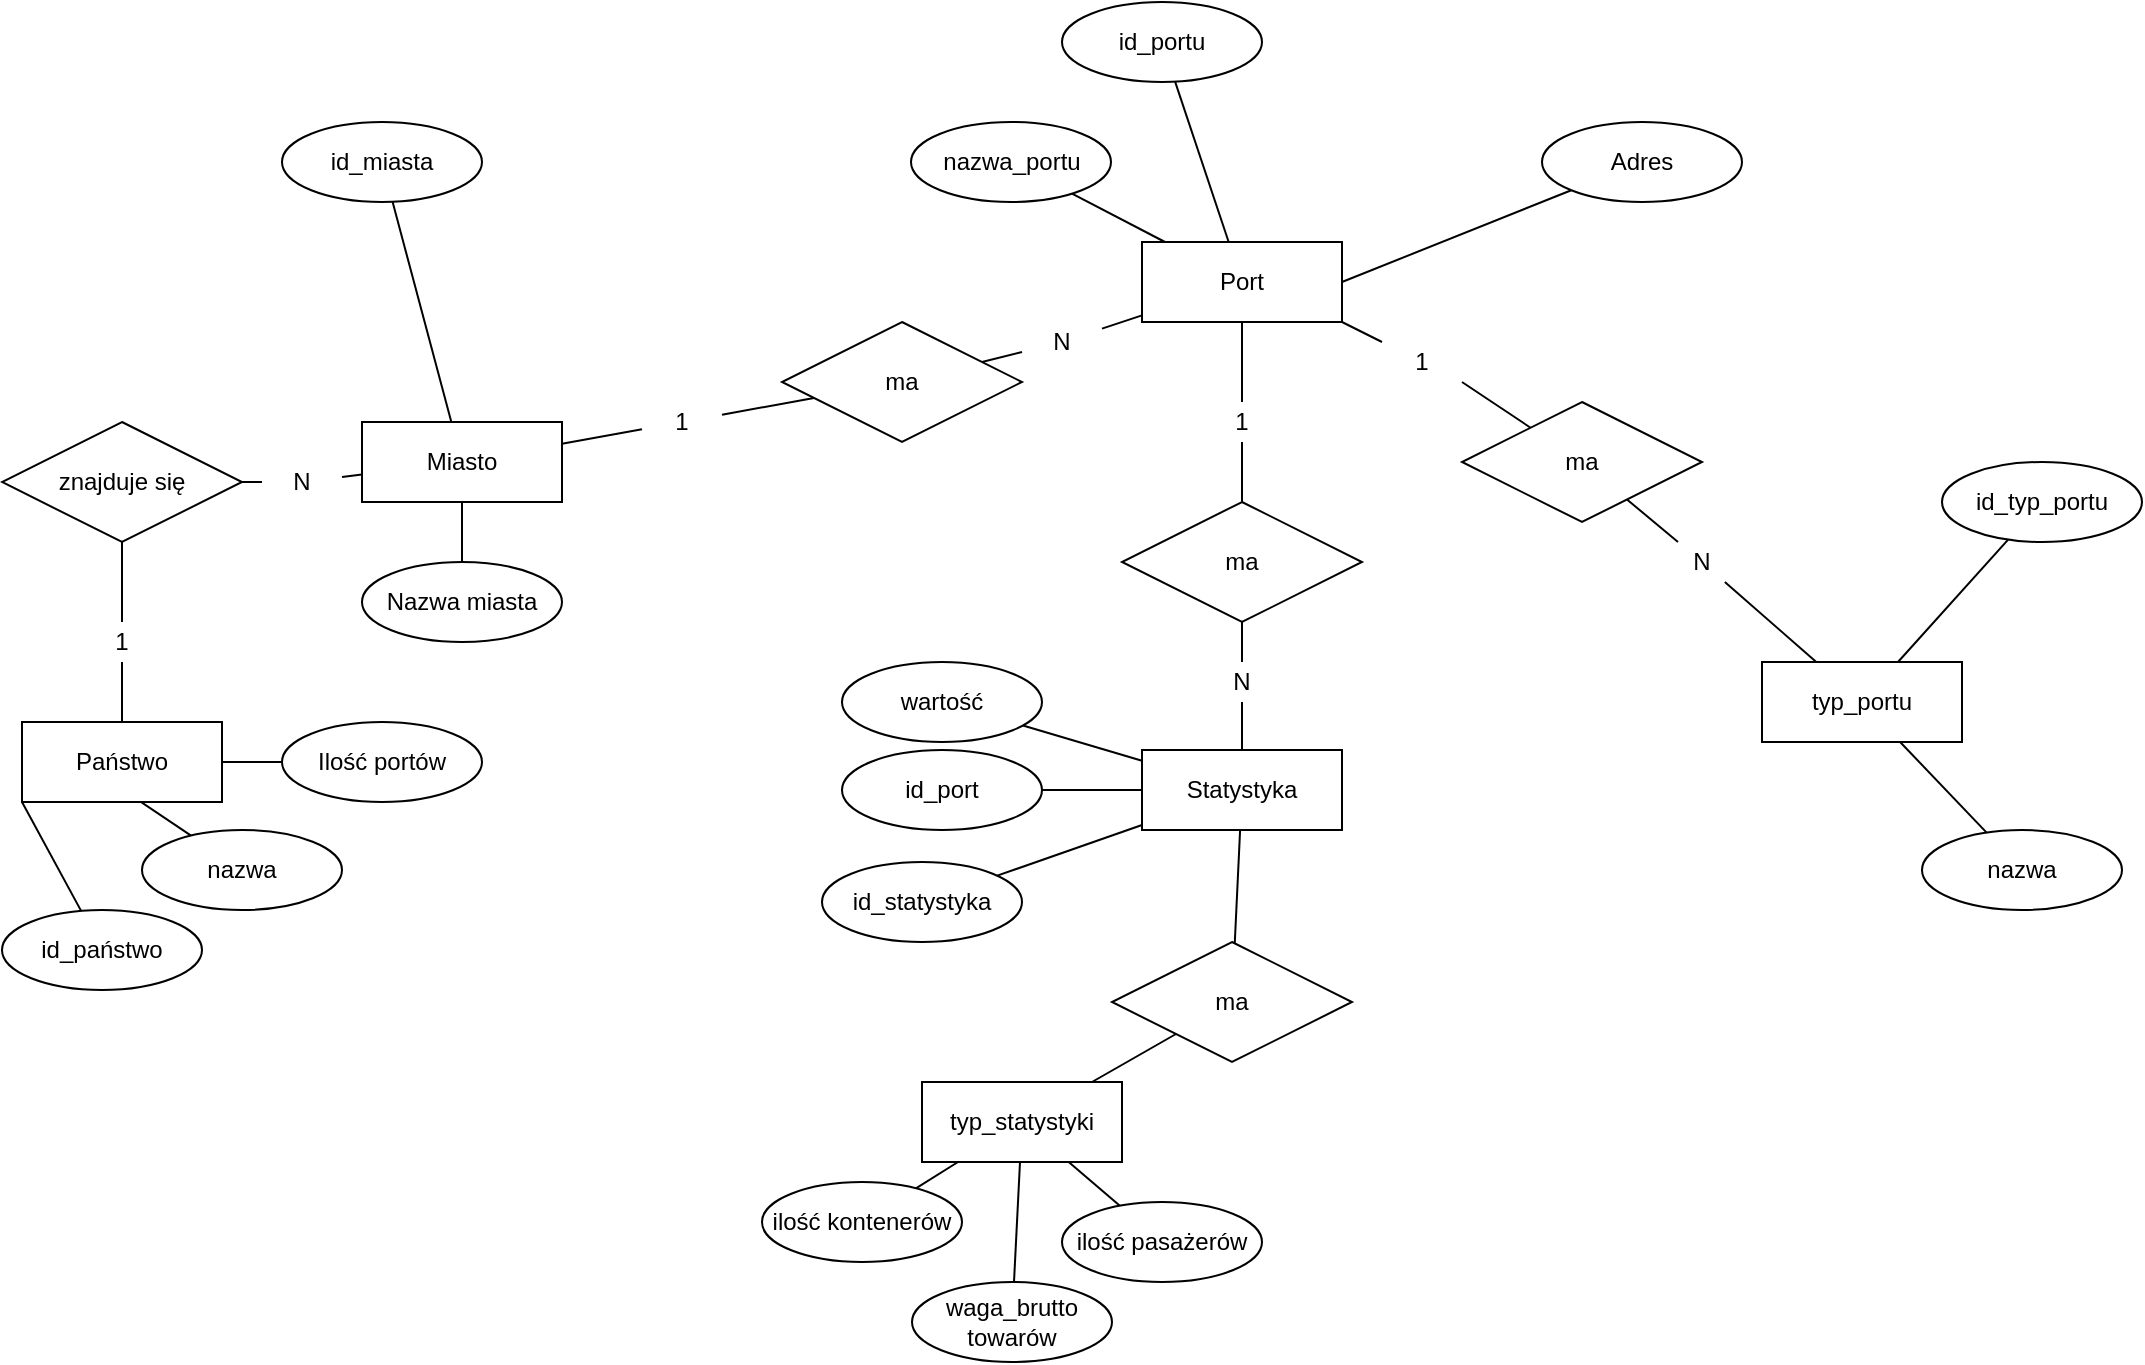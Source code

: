 <mxfile version="14.0.4" type="github" pages="2">
  <diagram id="fdbAlBpdabrkuO3k_GDF" name="Page-1">
    <mxGraphModel dx="1422" dy="914" grid="1" gridSize="10" guides="1" tooltips="1" connect="1" arrows="1" fold="1" page="1" pageScale="1" pageWidth="1169" pageHeight="827" math="0" shadow="0">
      <root>
        <mxCell id="0" />
        <mxCell id="1" parent="0" />
        <mxCell id="dsvHwpVwbn5-0Ro2IpYD-1" value="Miasto" style="whiteSpace=wrap;html=1;align=center;" parent="1" vertex="1">
          <mxGeometry x="210" y="250" width="100" height="40" as="geometry" />
        </mxCell>
        <mxCell id="dsvHwpVwbn5-0Ro2IpYD-5" value="" style="rounded=0;orthogonalLoop=1;jettySize=auto;html=1;endArrow=none;endFill=0;entryX=0;entryY=0;entryDx=0;entryDy=0;" parent="1" source="dsvHwpVwbn5-0Ro2IpYD-2" target="V_PXY_WuCmiGxluCI5Us-5" edge="1">
          <mxGeometry relative="1" as="geometry" />
        </mxCell>
        <mxCell id="dsvHwpVwbn5-0Ro2IpYD-2" value="nazwa" style="ellipse;whiteSpace=wrap;html=1;align=center;" parent="1" vertex="1">
          <mxGeometry x="100" y="454" width="100" height="40" as="geometry" />
        </mxCell>
        <mxCell id="dsvHwpVwbn5-0Ro2IpYD-4" value="" style="rounded=0;orthogonalLoop=1;jettySize=auto;html=1;endArrow=none;endFill=0;entryX=1;entryY=0.5;entryDx=0;entryDy=0;" parent="1" source="dsvHwpVwbn5-0Ro2IpYD-3" target="V_PXY_WuCmiGxluCI5Us-5" edge="1">
          <mxGeometry relative="1" as="geometry" />
        </mxCell>
        <mxCell id="dsvHwpVwbn5-0Ro2IpYD-3" value="Ilość portów" style="ellipse;whiteSpace=wrap;html=1;align=center;" parent="1" vertex="1">
          <mxGeometry x="170" y="400" width="100" height="40" as="geometry" />
        </mxCell>
        <mxCell id="dsvHwpVwbn5-0Ro2IpYD-6" value="Port" style="whiteSpace=wrap;html=1;align=center;" parent="1" vertex="1">
          <mxGeometry x="600" y="160" width="100" height="40" as="geometry" />
        </mxCell>
        <mxCell id="dsvHwpVwbn5-0Ro2IpYD-8" value="" style="edgeStyle=none;rounded=0;orthogonalLoop=1;jettySize=auto;html=1;endArrow=none;endFill=0;" parent="1" source="dsvHwpVwbn5-0Ro2IpYD-40" target="dsvHwpVwbn5-0Ro2IpYD-6" edge="1">
          <mxGeometry relative="1" as="geometry" />
        </mxCell>
        <mxCell id="dsvHwpVwbn5-0Ro2IpYD-9" value="" style="edgeStyle=none;rounded=0;orthogonalLoop=1;jettySize=auto;html=1;endArrow=none;endFill=0;" parent="1" source="dsvHwpVwbn5-0Ro2IpYD-42" target="dsvHwpVwbn5-0Ro2IpYD-1" edge="1">
          <mxGeometry relative="1" as="geometry" />
        </mxCell>
        <mxCell id="dsvHwpVwbn5-0Ro2IpYD-7" value="ma" style="shape=rhombus;perimeter=rhombusPerimeter;whiteSpace=wrap;html=1;align=center;" parent="1" vertex="1">
          <mxGeometry x="420" y="200" width="120" height="60" as="geometry" />
        </mxCell>
        <mxCell id="dsvHwpVwbn5-0Ro2IpYD-13" value="" style="edgeStyle=none;rounded=0;orthogonalLoop=1;jettySize=auto;html=1;endArrow=none;endFill=0;entryX=1;entryY=0.5;entryDx=0;entryDy=0;" parent="1" source="dsvHwpVwbn5-0Ro2IpYD-12" target="dsvHwpVwbn5-0Ro2IpYD-6" edge="1">
          <mxGeometry relative="1" as="geometry" />
        </mxCell>
        <mxCell id="dsvHwpVwbn5-0Ro2IpYD-12" value="Adres" style="ellipse;whiteSpace=wrap;html=1;align=center;" parent="1" vertex="1">
          <mxGeometry x="800" y="100" width="100" height="40" as="geometry" />
        </mxCell>
        <mxCell id="dsvHwpVwbn5-0Ro2IpYD-19" value="" style="edgeStyle=none;rounded=0;orthogonalLoop=1;jettySize=auto;html=1;endArrow=none;endFill=0;" parent="1" source="dsvHwpVwbn5-0Ro2IpYD-18" target="dsvHwpVwbn5-0Ro2IpYD-1" edge="1">
          <mxGeometry relative="1" as="geometry" />
        </mxCell>
        <mxCell id="dsvHwpVwbn5-0Ro2IpYD-18" value="id_miasta" style="ellipse;whiteSpace=wrap;html=1;align=center;" parent="1" vertex="1">
          <mxGeometry x="170" y="100" width="100" height="40" as="geometry" />
        </mxCell>
        <mxCell id="dsvHwpVwbn5-0Ro2IpYD-21" value="" style="edgeStyle=none;rounded=0;orthogonalLoop=1;jettySize=auto;html=1;endArrow=none;endFill=0;" parent="1" source="dsvHwpVwbn5-0Ro2IpYD-20" target="dsvHwpVwbn5-0Ro2IpYD-1" edge="1">
          <mxGeometry relative="1" as="geometry" />
        </mxCell>
        <mxCell id="dsvHwpVwbn5-0Ro2IpYD-20" value="Nazwa miasta" style="ellipse;whiteSpace=wrap;html=1;align=center;" parent="1" vertex="1">
          <mxGeometry x="210" y="320" width="100" height="40" as="geometry" />
        </mxCell>
        <mxCell id="dsvHwpVwbn5-0Ro2IpYD-25" value="" style="edgeStyle=none;rounded=0;orthogonalLoop=1;jettySize=auto;html=1;endArrow=none;endFill=0;exitX=0.5;exitY=0;exitDx=0;exitDy=0;" parent="1" source="dsvHwpVwbn5-0Ro2IpYD-53" target="dsvHwpVwbn5-0Ro2IpYD-6" edge="1">
          <mxGeometry relative="1" as="geometry">
            <mxPoint x="810.296" y="187.825" as="sourcePoint" />
          </mxGeometry>
        </mxCell>
        <mxCell id="dsvHwpVwbn5-0Ro2IpYD-47" value="" style="edgeStyle=none;rounded=0;orthogonalLoop=1;jettySize=auto;html=1;endArrow=none;endFill=0;" parent="1" source="dsvHwpVwbn5-0Ro2IpYD-55" target="dsvHwpVwbn5-0Ro2IpYD-35" edge="1">
          <mxGeometry relative="1" as="geometry" />
        </mxCell>
        <mxCell id="dsvHwpVwbn5-0Ro2IpYD-26" value="Statystyka" style="whiteSpace=wrap;html=1;align=center;" parent="1" vertex="1">
          <mxGeometry x="600" y="414" width="100" height="40" as="geometry" />
        </mxCell>
        <mxCell id="3uEqCci8YD5AcvhM_53z-5" value="" style="edgeStyle=none;rounded=0;orthogonalLoop=1;jettySize=auto;html=1;endArrow=none;endFill=0;" edge="1" parent="1" source="dsvHwpVwbn5-0Ro2IpYD-27" target="3uEqCci8YD5AcvhM_53z-3">
          <mxGeometry relative="1" as="geometry" />
        </mxCell>
        <mxCell id="dsvHwpVwbn5-0Ro2IpYD-27" value="waga_brutto towarów" style="ellipse;whiteSpace=wrap;html=1;align=center;" parent="1" vertex="1">
          <mxGeometry x="485" y="680" width="100" height="40" as="geometry" />
        </mxCell>
        <mxCell id="3uEqCci8YD5AcvhM_53z-4" value="" style="rounded=0;orthogonalLoop=1;jettySize=auto;html=1;endArrow=none;endFill=0;" edge="1" parent="1" source="dsvHwpVwbn5-0Ro2IpYD-30" target="3uEqCci8YD5AcvhM_53z-3">
          <mxGeometry relative="1" as="geometry" />
        </mxCell>
        <mxCell id="dsvHwpVwbn5-0Ro2IpYD-30" value="ilość kontenerów" style="ellipse;whiteSpace=wrap;html=1;align=center;" parent="1" vertex="1">
          <mxGeometry x="410" y="630" width="100" height="40" as="geometry" />
        </mxCell>
        <mxCell id="3uEqCci8YD5AcvhM_53z-7" value="" style="edgeStyle=none;rounded=0;orthogonalLoop=1;jettySize=auto;html=1;endArrow=none;endFill=0;" edge="1" parent="1" source="dsvHwpVwbn5-0Ro2IpYD-32" target="3uEqCci8YD5AcvhM_53z-3">
          <mxGeometry relative="1" as="geometry" />
        </mxCell>
        <mxCell id="dsvHwpVwbn5-0Ro2IpYD-32" value="ilość pasażerów" style="ellipse;whiteSpace=wrap;html=1;align=center;" parent="1" vertex="1">
          <mxGeometry x="560" y="640" width="100" height="40" as="geometry" />
        </mxCell>
        <mxCell id="dsvHwpVwbn5-0Ro2IpYD-35" value="ma" style="shape=rhombus;perimeter=rhombusPerimeter;whiteSpace=wrap;html=1;align=center;" parent="1" vertex="1">
          <mxGeometry x="590" y="290" width="120" height="60" as="geometry" />
        </mxCell>
        <mxCell id="dsvHwpVwbn5-0Ro2IpYD-38" style="edgeStyle=none;rounded=0;orthogonalLoop=1;jettySize=auto;html=1;exitX=0.5;exitY=0;exitDx=0;exitDy=0;endArrow=none;endFill=0;" parent="1" edge="1">
          <mxGeometry relative="1" as="geometry">
            <mxPoint x="520" y="300" as="sourcePoint" />
            <mxPoint x="520" y="300" as="targetPoint" />
          </mxGeometry>
        </mxCell>
        <mxCell id="dsvHwpVwbn5-0Ro2IpYD-40" value="N" style="text;html=1;strokeColor=none;fillColor=none;align=center;verticalAlign=middle;whiteSpace=wrap;rounded=0;" parent="1" vertex="1">
          <mxGeometry x="540" y="200" width="40" height="20" as="geometry" />
        </mxCell>
        <mxCell id="dsvHwpVwbn5-0Ro2IpYD-41" value="" style="edgeStyle=none;rounded=0;orthogonalLoop=1;jettySize=auto;html=1;endArrow=none;endFill=0;" parent="1" source="dsvHwpVwbn5-0Ro2IpYD-7" target="dsvHwpVwbn5-0Ro2IpYD-40" edge="1">
          <mxGeometry relative="1" as="geometry">
            <mxPoint x="517.778" y="218.889" as="sourcePoint" />
            <mxPoint x="600" y="194.706" as="targetPoint" />
          </mxGeometry>
        </mxCell>
        <mxCell id="dsvHwpVwbn5-0Ro2IpYD-42" value="1" style="text;html=1;strokeColor=none;fillColor=none;align=center;verticalAlign=middle;whiteSpace=wrap;rounded=0;" parent="1" vertex="1">
          <mxGeometry x="350" y="240" width="40" height="20" as="geometry" />
        </mxCell>
        <mxCell id="dsvHwpVwbn5-0Ro2IpYD-46" value="" style="edgeStyle=none;rounded=0;orthogonalLoop=1;jettySize=auto;html=1;endArrow=none;endFill=0;" parent="1" source="dsvHwpVwbn5-0Ro2IpYD-7" target="dsvHwpVwbn5-0Ro2IpYD-42" edge="1">
          <mxGeometry relative="1" as="geometry">
            <mxPoint x="439.355" y="239.677" as="sourcePoint" />
            <mxPoint x="320" y="268.095" as="targetPoint" />
          </mxGeometry>
        </mxCell>
        <mxCell id="dsvHwpVwbn5-0Ro2IpYD-50" value="" style="edgeStyle=none;rounded=0;orthogonalLoop=1;jettySize=auto;html=1;endArrow=none;endFill=0;" parent="1" source="dsvHwpVwbn5-0Ro2IpYD-49" target="dsvHwpVwbn5-0Ro2IpYD-6" edge="1">
          <mxGeometry relative="1" as="geometry" />
        </mxCell>
        <mxCell id="dsvHwpVwbn5-0Ro2IpYD-49" value="id_portu" style="ellipse;whiteSpace=wrap;html=1;align=center;" parent="1" vertex="1">
          <mxGeometry x="560" y="40" width="100" height="40" as="geometry" />
        </mxCell>
        <mxCell id="dsvHwpVwbn5-0Ro2IpYD-52" value="" style="edgeStyle=none;rounded=0;orthogonalLoop=1;jettySize=auto;html=1;endArrow=none;endFill=0;" parent="1" source="dsvHwpVwbn5-0Ro2IpYD-51" target="dsvHwpVwbn5-0Ro2IpYD-26" edge="1">
          <mxGeometry relative="1" as="geometry" />
        </mxCell>
        <mxCell id="dsvHwpVwbn5-0Ro2IpYD-51" value="id_statystyka" style="ellipse;whiteSpace=wrap;html=1;align=center;" parent="1" vertex="1">
          <mxGeometry x="440" y="470" width="100" height="40" as="geometry" />
        </mxCell>
        <mxCell id="dsvHwpVwbn5-0Ro2IpYD-53" value="1" style="text;html=1;strokeColor=none;fillColor=none;align=center;verticalAlign=middle;whiteSpace=wrap;rounded=0;" parent="1" vertex="1">
          <mxGeometry x="630" y="240" width="40" height="20" as="geometry" />
        </mxCell>
        <mxCell id="dsvHwpVwbn5-0Ro2IpYD-54" value="" style="edgeStyle=none;rounded=0;orthogonalLoop=1;jettySize=auto;html=1;endArrow=none;endFill=0;exitX=0.5;exitY=0;exitDx=0;exitDy=0;" parent="1" source="dsvHwpVwbn5-0Ro2IpYD-35" target="dsvHwpVwbn5-0Ro2IpYD-53" edge="1">
          <mxGeometry relative="1" as="geometry">
            <mxPoint x="680" y="270" as="sourcePoint" />
            <mxPoint x="656.667" y="200" as="targetPoint" />
          </mxGeometry>
        </mxCell>
        <mxCell id="dsvHwpVwbn5-0Ro2IpYD-55" value="N" style="text;html=1;strokeColor=none;fillColor=none;align=center;verticalAlign=middle;whiteSpace=wrap;rounded=0;" parent="1" vertex="1">
          <mxGeometry x="630" y="370" width="40" height="20" as="geometry" />
        </mxCell>
        <mxCell id="dsvHwpVwbn5-0Ro2IpYD-57" value="" style="edgeStyle=none;rounded=0;orthogonalLoop=1;jettySize=auto;html=1;endArrow=none;endFill=0;" parent="1" source="dsvHwpVwbn5-0Ro2IpYD-26" target="dsvHwpVwbn5-0Ro2IpYD-55" edge="1">
          <mxGeometry relative="1" as="geometry">
            <mxPoint x="688" y="380" as="sourcePoint" />
            <mxPoint x="682.857" y="328.571" as="targetPoint" />
          </mxGeometry>
        </mxCell>
        <mxCell id="V_PXY_WuCmiGxluCI5Us-2" value="" style="rounded=0;orthogonalLoop=1;jettySize=auto;html=1;endArrow=none;endFill=0;" parent="1" source="V_PXY_WuCmiGxluCI5Us-9" target="dsvHwpVwbn5-0Ro2IpYD-1" edge="1">
          <mxGeometry relative="1" as="geometry" />
        </mxCell>
        <mxCell id="V_PXY_WuCmiGxluCI5Us-1" value="znajduje się" style="shape=rhombus;perimeter=rhombusPerimeter;whiteSpace=wrap;html=1;align=center;" parent="1" vertex="1">
          <mxGeometry x="30" y="250" width="120" height="60" as="geometry" />
        </mxCell>
        <mxCell id="V_PXY_WuCmiGxluCI5Us-4" value="" style="rounded=0;orthogonalLoop=1;jettySize=auto;html=1;endArrow=none;endFill=0;entryX=0;entryY=1;entryDx=0;entryDy=0;" parent="1" source="V_PXY_WuCmiGxluCI5Us-3" target="V_PXY_WuCmiGxluCI5Us-5" edge="1">
          <mxGeometry relative="1" as="geometry" />
        </mxCell>
        <mxCell id="V_PXY_WuCmiGxluCI5Us-3" value="id_państwo" style="ellipse;whiteSpace=wrap;html=1;align=center;" parent="1" vertex="1">
          <mxGeometry x="30" y="494" width="100" height="40" as="geometry" />
        </mxCell>
        <mxCell id="V_PXY_WuCmiGxluCI5Us-6" value="" style="edgeStyle=none;rounded=0;orthogonalLoop=1;jettySize=auto;html=1;endArrow=none;endFill=0;" parent="1" source="V_PXY_WuCmiGxluCI5Us-7" target="V_PXY_WuCmiGxluCI5Us-1" edge="1">
          <mxGeometry relative="1" as="geometry" />
        </mxCell>
        <mxCell id="V_PXY_WuCmiGxluCI5Us-5" value="Państwo" style="whiteSpace=wrap;html=1;align=center;" parent="1" vertex="1">
          <mxGeometry x="40" y="400" width="100" height="40" as="geometry" />
        </mxCell>
        <mxCell id="V_PXY_WuCmiGxluCI5Us-7" value="1" style="text;html=1;strokeColor=none;fillColor=none;align=center;verticalAlign=middle;whiteSpace=wrap;rounded=0;" parent="1" vertex="1">
          <mxGeometry x="70" y="350" width="40" height="20" as="geometry" />
        </mxCell>
        <mxCell id="V_PXY_WuCmiGxluCI5Us-8" value="" style="edgeStyle=none;rounded=0;orthogonalLoop=1;jettySize=auto;html=1;endArrow=none;endFill=0;" parent="1" source="V_PXY_WuCmiGxluCI5Us-5" target="V_PXY_WuCmiGxluCI5Us-7" edge="1">
          <mxGeometry relative="1" as="geometry">
            <mxPoint x="91.429" y="400" as="sourcePoint" />
            <mxPoint x="97.931" y="308.966" as="targetPoint" />
          </mxGeometry>
        </mxCell>
        <mxCell id="V_PXY_WuCmiGxluCI5Us-9" value="N" style="text;html=1;strokeColor=none;fillColor=none;align=center;verticalAlign=middle;whiteSpace=wrap;rounded=0;" parent="1" vertex="1">
          <mxGeometry x="160" y="270" width="40" height="20" as="geometry" />
        </mxCell>
        <mxCell id="V_PXY_WuCmiGxluCI5Us-10" value="" style="rounded=0;orthogonalLoop=1;jettySize=auto;html=1;endArrow=none;endFill=0;" parent="1" source="V_PXY_WuCmiGxluCI5Us-1" target="V_PXY_WuCmiGxluCI5Us-9" edge="1">
          <mxGeometry relative="1" as="geometry">
            <mxPoint x="153.333" y="276.667" as="sourcePoint" />
            <mxPoint x="210" y="273.125" as="targetPoint" />
          </mxGeometry>
        </mxCell>
        <mxCell id="V_PXY_WuCmiGxluCI5Us-11" style="edgeStyle=none;rounded=0;orthogonalLoop=1;jettySize=auto;html=1;exitX=0.5;exitY=0;exitDx=0;exitDy=0;endArrow=none;endFill=0;" parent="1" source="V_PXY_WuCmiGxluCI5Us-7" target="V_PXY_WuCmiGxluCI5Us-7" edge="1">
          <mxGeometry relative="1" as="geometry" />
        </mxCell>
        <mxCell id="RAU1tRaKDqggCzedS62n-3" value="" style="rounded=0;orthogonalLoop=1;jettySize=auto;html=1;entryX=1;entryY=1;entryDx=0;entryDy=0;endArrow=none;endFill=0;" parent="1" source="RAU1tRaKDqggCzedS62n-9" target="dsvHwpVwbn5-0Ro2IpYD-6" edge="1">
          <mxGeometry relative="1" as="geometry" />
        </mxCell>
        <mxCell id="RAU1tRaKDqggCzedS62n-2" value="ma" style="shape=rhombus;perimeter=rhombusPerimeter;whiteSpace=wrap;html=1;align=center;" parent="1" vertex="1">
          <mxGeometry x="760" y="240" width="120" height="60" as="geometry" />
        </mxCell>
        <mxCell id="RAU1tRaKDqggCzedS62n-8" value="" style="edgeStyle=none;rounded=0;orthogonalLoop=1;jettySize=auto;html=1;endArrow=none;endFill=0;" parent="1" source="RAU1tRaKDqggCzedS62n-11" target="RAU1tRaKDqggCzedS62n-2" edge="1">
          <mxGeometry relative="1" as="geometry" />
        </mxCell>
        <mxCell id="RAU1tRaKDqggCzedS62n-4" value="typ_portu" style="whiteSpace=wrap;html=1;align=center;" parent="1" vertex="1">
          <mxGeometry x="910" y="370" width="100" height="40" as="geometry" />
        </mxCell>
        <mxCell id="RAU1tRaKDqggCzedS62n-7" value="" style="edgeStyle=none;rounded=0;orthogonalLoop=1;jettySize=auto;html=1;endArrow=none;endFill=0;" parent="1" source="RAU1tRaKDqggCzedS62n-6" target="RAU1tRaKDqggCzedS62n-4" edge="1">
          <mxGeometry relative="1" as="geometry" />
        </mxCell>
        <mxCell id="RAU1tRaKDqggCzedS62n-6" value="id_typ_portu" style="ellipse;whiteSpace=wrap;html=1;align=center;" parent="1" vertex="1">
          <mxGeometry x="1000" y="270" width="100" height="40" as="geometry" />
        </mxCell>
        <mxCell id="RAU1tRaKDqggCzedS62n-9" value="1" style="text;html=1;strokeColor=none;fillColor=none;align=center;verticalAlign=middle;whiteSpace=wrap;rounded=0;" parent="1" vertex="1">
          <mxGeometry x="720" y="210" width="40" height="20" as="geometry" />
        </mxCell>
        <mxCell id="RAU1tRaKDqggCzedS62n-10" value="" style="rounded=0;orthogonalLoop=1;jettySize=auto;html=1;entryX=1;entryY=1;entryDx=0;entryDy=0;endArrow=none;endFill=0;" parent="1" source="RAU1tRaKDqggCzedS62n-2" target="RAU1tRaKDqggCzedS62n-9" edge="1">
          <mxGeometry relative="1" as="geometry">
            <mxPoint x="792.308" y="253.846" as="sourcePoint" />
            <mxPoint x="700" y="200" as="targetPoint" />
          </mxGeometry>
        </mxCell>
        <mxCell id="RAU1tRaKDqggCzedS62n-11" value="N" style="text;html=1;strokeColor=none;fillColor=none;align=center;verticalAlign=middle;whiteSpace=wrap;rounded=0;" parent="1" vertex="1">
          <mxGeometry x="860" y="310" width="40" height="20" as="geometry" />
        </mxCell>
        <mxCell id="RAU1tRaKDqggCzedS62n-12" value="" style="edgeStyle=none;rounded=0;orthogonalLoop=1;jettySize=auto;html=1;endArrow=none;endFill=0;" parent="1" source="RAU1tRaKDqggCzedS62n-4" target="RAU1tRaKDqggCzedS62n-11" edge="1">
          <mxGeometry relative="1" as="geometry">
            <mxPoint x="936.667" y="370" as="sourcePoint" />
            <mxPoint x="842.105" y="288.947" as="targetPoint" />
          </mxGeometry>
        </mxCell>
        <mxCell id="RAU1tRaKDqggCzedS62n-14" value="" style="edgeStyle=none;rounded=0;orthogonalLoop=1;jettySize=auto;html=1;endArrow=none;endFill=0;" parent="1" source="RAU1tRaKDqggCzedS62n-13" target="RAU1tRaKDqggCzedS62n-4" edge="1">
          <mxGeometry relative="1" as="geometry" />
        </mxCell>
        <mxCell id="RAU1tRaKDqggCzedS62n-13" value="nazwa" style="ellipse;whiteSpace=wrap;html=1;align=center;" parent="1" vertex="1">
          <mxGeometry x="990" y="454" width="100" height="40" as="geometry" />
        </mxCell>
        <mxCell id="A7_PTe2dTBcWUXV_PqhH-2" value="" style="rounded=0;orthogonalLoop=1;jettySize=auto;html=1;endArrow=none;endFill=0;" parent="1" source="A7_PTe2dTBcWUXV_PqhH-1" target="dsvHwpVwbn5-0Ro2IpYD-6" edge="1">
          <mxGeometry relative="1" as="geometry" />
        </mxCell>
        <mxCell id="A7_PTe2dTBcWUXV_PqhH-1" value="nazwa_portu" style="ellipse;whiteSpace=wrap;html=1;align=center;" parent="1" vertex="1">
          <mxGeometry x="484.5" y="100" width="100" height="40" as="geometry" />
        </mxCell>
        <mxCell id="3uEqCci8YD5AcvhM_53z-8" value="" style="edgeStyle=none;rounded=0;orthogonalLoop=1;jettySize=auto;html=1;endArrow=none;endFill=0;" edge="1" parent="1" source="3uEqCci8YD5AcvhM_53z-2" target="3uEqCci8YD5AcvhM_53z-3">
          <mxGeometry relative="1" as="geometry" />
        </mxCell>
        <mxCell id="3uEqCci8YD5AcvhM_53z-9" value="" style="edgeStyle=none;rounded=0;orthogonalLoop=1;jettySize=auto;html=1;endArrow=none;endFill=0;" edge="1" parent="1" source="3uEqCci8YD5AcvhM_53z-2" target="dsvHwpVwbn5-0Ro2IpYD-26">
          <mxGeometry relative="1" as="geometry" />
        </mxCell>
        <mxCell id="3uEqCci8YD5AcvhM_53z-2" value="ma" style="shape=rhombus;perimeter=rhombusPerimeter;whiteSpace=wrap;html=1;align=center;" vertex="1" parent="1">
          <mxGeometry x="585" y="510" width="120" height="60" as="geometry" />
        </mxCell>
        <mxCell id="3uEqCci8YD5AcvhM_53z-3" value="typ_statystyki" style="whiteSpace=wrap;html=1;align=center;" vertex="1" parent="1">
          <mxGeometry x="490" y="580" width="100" height="40" as="geometry" />
        </mxCell>
        <mxCell id="3uEqCci8YD5AcvhM_53z-11" value="" style="edgeStyle=none;rounded=0;orthogonalLoop=1;jettySize=auto;html=1;endArrow=none;endFill=0;" edge="1" parent="1" source="3uEqCci8YD5AcvhM_53z-10" target="dsvHwpVwbn5-0Ro2IpYD-26">
          <mxGeometry relative="1" as="geometry" />
        </mxCell>
        <mxCell id="3uEqCci8YD5AcvhM_53z-10" value="wartość" style="ellipse;whiteSpace=wrap;html=1;align=center;" vertex="1" parent="1">
          <mxGeometry x="450" y="370" width="100" height="40" as="geometry" />
        </mxCell>
        <mxCell id="3uEqCci8YD5AcvhM_53z-14" value="" style="edgeStyle=none;rounded=0;orthogonalLoop=1;jettySize=auto;html=1;endArrow=none;endFill=0;" edge="1" parent="1" source="3uEqCci8YD5AcvhM_53z-12" target="dsvHwpVwbn5-0Ro2IpYD-26">
          <mxGeometry relative="1" as="geometry" />
        </mxCell>
        <mxCell id="3uEqCci8YD5AcvhM_53z-12" value="id_port" style="ellipse;whiteSpace=wrap;html=1;align=center;" vertex="1" parent="1">
          <mxGeometry x="450" y="414" width="100" height="40" as="geometry" />
        </mxCell>
      </root>
    </mxGraphModel>
  </diagram>
  <diagram id="Sltui8JSw1h2iG8DlyV2" name="Page-2">
    <mxGraphModel dx="1422" dy="914" grid="1" gridSize="10" guides="1" tooltips="1" connect="1" arrows="1" fold="1" page="1" pageScale="1" pageWidth="827" pageHeight="1169" math="0" shadow="0">
      <root>
        <mxCell id="3W3n_nv946zFMJwHKfL3-0" />
        <mxCell id="3W3n_nv946zFMJwHKfL3-1" parent="3W3n_nv946zFMJwHKfL3-0" />
        <mxCell id="3W3n_nv946zFMJwHKfL3-2" value="" style="fontSize=12;html=1;endArrow=ERoneToMany;startArrow=ERmandOne;entryX=0;entryY=0.5;entryDx=0;entryDy=0;exitX=1;exitY=0.5;exitDx=0;exitDy=0;edgeStyle=entityRelationEdgeStyle;" parent="3W3n_nv946zFMJwHKfL3-1" source="3W3n_nv946zFMJwHKfL3-16" target="3W3n_nv946zFMJwHKfL3-30" edge="1">
          <mxGeometry width="100" height="100" relative="1" as="geometry">
            <mxPoint x="180" y="120" as="sourcePoint" />
            <mxPoint x="200" y="160" as="targetPoint" />
          </mxGeometry>
        </mxCell>
        <mxCell id="3W3n_nv946zFMJwHKfL3-3" value="Miasto" style="shape=table;startSize=30;container=1;collapsible=1;childLayout=tableLayout;fixedRows=1;rowLines=0;fontStyle=1;align=center;resizeLast=1;" parent="3W3n_nv946zFMJwHKfL3-1" vertex="1">
          <mxGeometry x="40" y="270" width="180" height="180" as="geometry" />
        </mxCell>
        <mxCell id="3W3n_nv946zFMJwHKfL3-4" value="" style="shape=partialRectangle;collapsible=0;dropTarget=0;pointerEvents=0;fillColor=none;top=0;left=0;bottom=1;right=0;points=[[0,0.5],[1,0.5]];portConstraint=eastwest;" parent="3W3n_nv946zFMJwHKfL3-3" vertex="1">
          <mxGeometry y="30" width="180" height="30" as="geometry" />
        </mxCell>
        <mxCell id="3W3n_nv946zFMJwHKfL3-5" value="PK" style="shape=partialRectangle;connectable=0;fillColor=none;top=0;left=0;bottom=0;right=0;fontStyle=1;overflow=hidden;" parent="3W3n_nv946zFMJwHKfL3-4" vertex="1">
          <mxGeometry width="30" height="30" as="geometry" />
        </mxCell>
        <mxCell id="3W3n_nv946zFMJwHKfL3-6" value="id_miasto" style="shape=partialRectangle;connectable=0;fillColor=none;top=0;left=0;bottom=0;right=0;align=left;spacingLeft=6;fontStyle=5;overflow=hidden;" parent="3W3n_nv946zFMJwHKfL3-4" vertex="1">
          <mxGeometry x="30" width="150" height="30" as="geometry" />
        </mxCell>
        <mxCell id="3W3n_nv946zFMJwHKfL3-7" value="" style="shape=partialRectangle;collapsible=0;dropTarget=0;pointerEvents=0;fillColor=none;top=0;left=0;bottom=0;right=0;points=[[0,0.5],[1,0.5]];portConstraint=eastwest;" parent="3W3n_nv946zFMJwHKfL3-3" vertex="1">
          <mxGeometry y="60" width="180" height="30" as="geometry" />
        </mxCell>
        <mxCell id="3W3n_nv946zFMJwHKfL3-8" value="" style="shape=partialRectangle;connectable=0;fillColor=none;top=0;left=0;bottom=0;right=0;editable=1;overflow=hidden;" parent="3W3n_nv946zFMJwHKfL3-7" vertex="1">
          <mxGeometry width="30" height="30" as="geometry" />
        </mxCell>
        <mxCell id="3W3n_nv946zFMJwHKfL3-9" value="Nazwa_miasta" style="shape=partialRectangle;connectable=0;fillColor=none;top=0;left=0;bottom=0;right=0;align=left;spacingLeft=6;overflow=hidden;" parent="3W3n_nv946zFMJwHKfL3-7" vertex="1">
          <mxGeometry x="30" width="150" height="30" as="geometry" />
        </mxCell>
        <mxCell id="3W3n_nv946zFMJwHKfL3-10" value="" style="shape=partialRectangle;collapsible=0;dropTarget=0;pointerEvents=0;fillColor=none;top=0;left=0;bottom=0;right=0;points=[[0,0.5],[1,0.5]];portConstraint=eastwest;" parent="3W3n_nv946zFMJwHKfL3-3" vertex="1">
          <mxGeometry y="90" width="180" height="40" as="geometry" />
        </mxCell>
        <mxCell id="3W3n_nv946zFMJwHKfL3-11" value="" style="shape=partialRectangle;connectable=0;fillColor=none;top=0;left=0;bottom=0;right=0;editable=1;overflow=hidden;" parent="3W3n_nv946zFMJwHKfL3-10" vertex="1">
          <mxGeometry width="30" height="40" as="geometry" />
        </mxCell>
        <mxCell id="3W3n_nv946zFMJwHKfL3-12" value="ilość_portów" style="shape=partialRectangle;connectable=0;fillColor=none;top=0;left=0;bottom=0;right=0;align=left;spacingLeft=6;overflow=hidden;" parent="3W3n_nv946zFMJwHKfL3-10" vertex="1">
          <mxGeometry x="30" width="150" height="40" as="geometry" />
        </mxCell>
        <mxCell id="3W3n_nv946zFMJwHKfL3-13" value="" style="shape=partialRectangle;collapsible=0;dropTarget=0;pointerEvents=0;fillColor=none;top=0;left=0;bottom=0;right=0;points=[[0,0.5],[1,0.5]];portConstraint=eastwest;" parent="3W3n_nv946zFMJwHKfL3-3" vertex="1">
          <mxGeometry y="130" width="180" height="20" as="geometry" />
        </mxCell>
        <mxCell id="3W3n_nv946zFMJwHKfL3-14" value="FK" style="shape=partialRectangle;connectable=0;fillColor=none;top=0;left=0;bottom=0;right=0;editable=1;overflow=hidden;" parent="3W3n_nv946zFMJwHKfL3-13" vertex="1">
          <mxGeometry width="30" height="20" as="geometry" />
        </mxCell>
        <mxCell id="3W3n_nv946zFMJwHKfL3-15" value="id_państwa" style="shape=partialRectangle;connectable=0;fillColor=none;top=0;left=0;bottom=0;right=0;align=left;spacingLeft=6;overflow=hidden;" parent="3W3n_nv946zFMJwHKfL3-13" vertex="1">
          <mxGeometry x="30" width="150" height="20" as="geometry" />
        </mxCell>
        <mxCell id="3W3n_nv946zFMJwHKfL3-16" style="shape=partialRectangle;collapsible=0;dropTarget=0;pointerEvents=0;fillColor=none;top=0;left=0;bottom=0;right=0;points=[[0,0.5],[1,0.5]];portConstraint=eastwest;" parent="3W3n_nv946zFMJwHKfL3-3" vertex="1">
          <mxGeometry y="150" width="180" height="20" as="geometry" />
        </mxCell>
        <mxCell id="3W3n_nv946zFMJwHKfL3-17" value="Fk" style="shape=partialRectangle;connectable=0;fillColor=none;top=0;left=0;bottom=0;right=0;editable=1;overflow=hidden;" parent="3W3n_nv946zFMJwHKfL3-16" vertex="1">
          <mxGeometry width="30" height="20" as="geometry" />
        </mxCell>
        <mxCell id="3W3n_nv946zFMJwHKfL3-18" value="id_port" style="shape=partialRectangle;connectable=0;fillColor=none;top=0;left=0;bottom=0;right=0;align=left;spacingLeft=6;overflow=hidden;" parent="3W3n_nv946zFMJwHKfL3-16" vertex="1">
          <mxGeometry x="30" width="150" height="20" as="geometry" />
        </mxCell>
        <mxCell id="3W3n_nv946zFMJwHKfL3-19" value="Państwo" style="shape=table;startSize=30;container=1;collapsible=1;childLayout=tableLayout;fixedRows=1;rowLines=0;fontStyle=1;align=center;resizeLast=1;" parent="3W3n_nv946zFMJwHKfL3-1" vertex="1">
          <mxGeometry x="40" y="580" width="180" height="130" as="geometry" />
        </mxCell>
        <mxCell id="3W3n_nv946zFMJwHKfL3-20" value="" style="shape=partialRectangle;collapsible=0;dropTarget=0;pointerEvents=0;fillColor=none;top=0;left=0;bottom=1;right=0;points=[[0,0.5],[1,0.5]];portConstraint=eastwest;" parent="3W3n_nv946zFMJwHKfL3-19" vertex="1">
          <mxGeometry y="30" width="180" height="30" as="geometry" />
        </mxCell>
        <mxCell id="3W3n_nv946zFMJwHKfL3-21" value="PK" style="shape=partialRectangle;connectable=0;fillColor=none;top=0;left=0;bottom=0;right=0;fontStyle=1;overflow=hidden;" parent="3W3n_nv946zFMJwHKfL3-20" vertex="1">
          <mxGeometry width="30" height="30" as="geometry" />
        </mxCell>
        <mxCell id="3W3n_nv946zFMJwHKfL3-22" value="id_panstwo" style="shape=partialRectangle;connectable=0;fillColor=none;top=0;left=0;bottom=0;right=0;align=left;spacingLeft=6;fontStyle=5;overflow=hidden;" parent="3W3n_nv946zFMJwHKfL3-20" vertex="1">
          <mxGeometry x="30" width="150" height="30" as="geometry" />
        </mxCell>
        <mxCell id="3W3n_nv946zFMJwHKfL3-23" value="" style="shape=partialRectangle;collapsible=0;dropTarget=0;pointerEvents=0;fillColor=none;top=0;left=0;bottom=0;right=0;points=[[0,0.5],[1,0.5]];portConstraint=eastwest;" parent="3W3n_nv946zFMJwHKfL3-19" vertex="1">
          <mxGeometry y="60" width="180" height="30" as="geometry" />
        </mxCell>
        <mxCell id="3W3n_nv946zFMJwHKfL3-24" value="" style="shape=partialRectangle;connectable=0;fillColor=none;top=0;left=0;bottom=0;right=0;editable=1;overflow=hidden;" parent="3W3n_nv946zFMJwHKfL3-23" vertex="1">
          <mxGeometry width="30" height="30" as="geometry" />
        </mxCell>
        <mxCell id="3W3n_nv946zFMJwHKfL3-25" value="nazwa" style="shape=partialRectangle;connectable=0;fillColor=none;top=0;left=0;bottom=0;right=0;align=left;spacingLeft=6;overflow=hidden;" parent="3W3n_nv946zFMJwHKfL3-23" vertex="1">
          <mxGeometry x="30" width="150" height="30" as="geometry" />
        </mxCell>
        <mxCell id="3W3n_nv946zFMJwHKfL3-26" style="shape=partialRectangle;collapsible=0;dropTarget=0;pointerEvents=0;fillColor=none;top=0;left=0;bottom=0;right=0;points=[[0,0.5],[1,0.5]];portConstraint=eastwest;" parent="3W3n_nv946zFMJwHKfL3-19" vertex="1">
          <mxGeometry y="90" width="180" height="30" as="geometry" />
        </mxCell>
        <mxCell id="3W3n_nv946zFMJwHKfL3-27" style="shape=partialRectangle;connectable=0;fillColor=none;top=0;left=0;bottom=0;right=0;editable=1;overflow=hidden;" parent="3W3n_nv946zFMJwHKfL3-26" vertex="1">
          <mxGeometry width="30" height="30" as="geometry" />
        </mxCell>
        <mxCell id="3W3n_nv946zFMJwHKfL3-28" value="ilosc_portów" style="shape=partialRectangle;connectable=0;fillColor=none;top=0;left=0;bottom=0;right=0;align=left;spacingLeft=6;overflow=hidden;" parent="3W3n_nv946zFMJwHKfL3-26" vertex="1">
          <mxGeometry x="30" width="150" height="30" as="geometry" />
        </mxCell>
        <mxCell id="3W3n_nv946zFMJwHKfL3-29" value="Port" style="shape=table;startSize=30;container=1;collapsible=1;childLayout=tableLayout;fixedRows=1;rowLines=0;fontStyle=1;align=center;resizeLast=1;" parent="3W3n_nv946zFMJwHKfL3-1" vertex="1">
          <mxGeometry x="234" y="20" width="180" height="210" as="geometry" />
        </mxCell>
        <mxCell id="3W3n_nv946zFMJwHKfL3-30" value="" style="shape=partialRectangle;collapsible=0;dropTarget=0;pointerEvents=0;fillColor=none;top=0;left=0;bottom=1;right=0;points=[[0,0.5],[1,0.5]];portConstraint=eastwest;" parent="3W3n_nv946zFMJwHKfL3-29" vertex="1">
          <mxGeometry y="30" width="180" height="30" as="geometry" />
        </mxCell>
        <mxCell id="3W3n_nv946zFMJwHKfL3-31" value="PK" style="shape=partialRectangle;connectable=0;fillColor=none;top=0;left=0;bottom=0;right=0;fontStyle=1;overflow=hidden;" parent="3W3n_nv946zFMJwHKfL3-30" vertex="1">
          <mxGeometry width="30" height="30" as="geometry" />
        </mxCell>
        <mxCell id="3W3n_nv946zFMJwHKfL3-32" value="id_port" style="shape=partialRectangle;connectable=0;fillColor=none;top=0;left=0;bottom=0;right=0;align=left;spacingLeft=6;fontStyle=5;overflow=hidden;" parent="3W3n_nv946zFMJwHKfL3-30" vertex="1">
          <mxGeometry x="30" width="150" height="30" as="geometry" />
        </mxCell>
        <mxCell id="3W3n_nv946zFMJwHKfL3-33" value="" style="shape=partialRectangle;collapsible=0;dropTarget=0;pointerEvents=0;fillColor=none;top=0;left=0;bottom=0;right=0;points=[[0,0.5],[1,0.5]];portConstraint=eastwest;" parent="3W3n_nv946zFMJwHKfL3-29" vertex="1">
          <mxGeometry y="60" width="180" height="30" as="geometry" />
        </mxCell>
        <mxCell id="3W3n_nv946zFMJwHKfL3-34" value="" style="shape=partialRectangle;connectable=0;fillColor=none;top=0;left=0;bottom=0;right=0;editable=1;overflow=hidden;" parent="3W3n_nv946zFMJwHKfL3-33" vertex="1">
          <mxGeometry width="30" height="30" as="geometry" />
        </mxCell>
        <mxCell id="3W3n_nv946zFMJwHKfL3-35" value="nazwa" style="shape=partialRectangle;connectable=0;fillColor=none;top=0;left=0;bottom=0;right=0;align=left;spacingLeft=6;overflow=hidden;" parent="3W3n_nv946zFMJwHKfL3-33" vertex="1">
          <mxGeometry x="30" width="150" height="30" as="geometry" />
        </mxCell>
        <mxCell id="3W3n_nv946zFMJwHKfL3-36" value="" style="shape=partialRectangle;collapsible=0;dropTarget=0;pointerEvents=0;fillColor=none;top=0;left=0;bottom=0;right=0;points=[[0,0.5],[1,0.5]];portConstraint=eastwest;" parent="3W3n_nv946zFMJwHKfL3-29" vertex="1">
          <mxGeometry y="90" width="180" height="40" as="geometry" />
        </mxCell>
        <mxCell id="3W3n_nv946zFMJwHKfL3-37" value="" style="shape=partialRectangle;connectable=0;fillColor=none;top=0;left=0;bottom=0;right=0;editable=1;overflow=hidden;" parent="3W3n_nv946zFMJwHKfL3-36" vertex="1">
          <mxGeometry width="30" height="40" as="geometry" />
        </mxCell>
        <mxCell id="3W3n_nv946zFMJwHKfL3-38" value="adres" style="shape=partialRectangle;connectable=0;fillColor=none;top=0;left=0;bottom=0;right=0;align=left;spacingLeft=6;overflow=hidden;" parent="3W3n_nv946zFMJwHKfL3-36" vertex="1">
          <mxGeometry x="30" width="150" height="40" as="geometry" />
        </mxCell>
        <mxCell id="3W3n_nv946zFMJwHKfL3-39" style="shape=partialRectangle;collapsible=0;dropTarget=0;pointerEvents=0;fillColor=none;top=0;left=0;bottom=0;right=0;points=[[0,0.5],[1,0.5]];portConstraint=eastwest;" parent="3W3n_nv946zFMJwHKfL3-29" vertex="1">
          <mxGeometry y="130" width="180" height="30" as="geometry" />
        </mxCell>
        <mxCell id="3W3n_nv946zFMJwHKfL3-40" style="shape=partialRectangle;connectable=0;fillColor=none;top=0;left=0;bottom=0;right=0;editable=1;overflow=hidden;" parent="3W3n_nv946zFMJwHKfL3-39" vertex="1">
          <mxGeometry width="30" height="30" as="geometry" />
        </mxCell>
        <mxCell id="3W3n_nv946zFMJwHKfL3-41" value="nazwa_portu" style="shape=partialRectangle;connectable=0;fillColor=none;top=0;left=0;bottom=0;right=0;align=left;spacingLeft=6;overflow=hidden;" parent="3W3n_nv946zFMJwHKfL3-39" vertex="1">
          <mxGeometry x="30" width="150" height="30" as="geometry" />
        </mxCell>
        <mxCell id="3W3n_nv946zFMJwHKfL3-42" value="" style="shape=partialRectangle;collapsible=0;dropTarget=0;pointerEvents=0;fillColor=none;top=0;left=0;bottom=0;right=0;points=[[0,0.5],[1,0.5]];portConstraint=eastwest;" parent="3W3n_nv946zFMJwHKfL3-29" vertex="1">
          <mxGeometry y="160" width="180" height="30" as="geometry" />
        </mxCell>
        <mxCell id="3W3n_nv946zFMJwHKfL3-43" value="FK" style="shape=partialRectangle;connectable=0;fillColor=none;top=0;left=0;bottom=0;right=0;editable=1;overflow=hidden;" parent="3W3n_nv946zFMJwHKfL3-42" vertex="1">
          <mxGeometry width="30" height="30" as="geometry" />
        </mxCell>
        <mxCell id="3W3n_nv946zFMJwHKfL3-44" value="id_typ_portu" style="shape=partialRectangle;connectable=0;fillColor=none;top=0;left=0;bottom=0;right=0;align=left;spacingLeft=6;overflow=hidden;" parent="3W3n_nv946zFMJwHKfL3-42" vertex="1">
          <mxGeometry x="30" width="150" height="30" as="geometry" />
        </mxCell>
        <mxCell id="3W3n_nv946zFMJwHKfL3-45" value="Roczna_statystyka" style="shape=table;startSize=30;container=1;collapsible=1;childLayout=tableLayout;fixedRows=1;rowLines=0;fontStyle=1;align=center;resizeLast=1;" parent="3W3n_nv946zFMJwHKfL3-1" vertex="1">
          <mxGeometry x="550" y="40" width="180" height="150" as="geometry" />
        </mxCell>
        <mxCell id="3W3n_nv946zFMJwHKfL3-46" value="" style="shape=partialRectangle;collapsible=0;dropTarget=0;pointerEvents=0;fillColor=none;top=0;left=0;bottom=1;right=0;points=[[0,0.5],[1,0.5]];portConstraint=eastwest;" parent="3W3n_nv946zFMJwHKfL3-45" vertex="1">
          <mxGeometry y="30" width="180" height="30" as="geometry" />
        </mxCell>
        <mxCell id="3W3n_nv946zFMJwHKfL3-47" value="PK" style="shape=partialRectangle;connectable=0;fillColor=none;top=0;left=0;bottom=0;right=0;fontStyle=1;overflow=hidden;" parent="3W3n_nv946zFMJwHKfL3-46" vertex="1">
          <mxGeometry width="30" height="30" as="geometry" />
        </mxCell>
        <mxCell id="3W3n_nv946zFMJwHKfL3-48" value="id_stats_per_rok" style="shape=partialRectangle;connectable=0;fillColor=none;top=0;left=0;bottom=0;right=0;align=left;spacingLeft=6;fontStyle=5;overflow=hidden;" parent="3W3n_nv946zFMJwHKfL3-46" vertex="1">
          <mxGeometry x="30" width="150" height="30" as="geometry" />
        </mxCell>
        <mxCell id="3W3n_nv946zFMJwHKfL3-49" value="" style="shape=partialRectangle;collapsible=0;dropTarget=0;pointerEvents=0;fillColor=none;top=0;left=0;bottom=0;right=0;points=[[0,0.5],[1,0.5]];portConstraint=eastwest;" parent="3W3n_nv946zFMJwHKfL3-45" vertex="1">
          <mxGeometry y="60" width="180" height="30" as="geometry" />
        </mxCell>
        <mxCell id="3W3n_nv946zFMJwHKfL3-50" value="Fk" style="shape=partialRectangle;connectable=0;fillColor=none;top=0;left=0;bottom=0;right=0;editable=1;overflow=hidden;" parent="3W3n_nv946zFMJwHKfL3-49" vertex="1">
          <mxGeometry width="30" height="30" as="geometry" />
        </mxCell>
        <mxCell id="3W3n_nv946zFMJwHKfL3-51" value="id_statystyka" style="shape=partialRectangle;connectable=0;fillColor=none;top=0;left=0;bottom=0;right=0;align=left;spacingLeft=6;overflow=hidden;" parent="3W3n_nv946zFMJwHKfL3-49" vertex="1">
          <mxGeometry x="30" width="150" height="30" as="geometry" />
        </mxCell>
        <mxCell id="3W3n_nv946zFMJwHKfL3-52" value="" style="shape=partialRectangle;collapsible=0;dropTarget=0;pointerEvents=0;fillColor=none;top=0;left=0;bottom=0;right=0;points=[[0,0.5],[1,0.5]];portConstraint=eastwest;" parent="3W3n_nv946zFMJwHKfL3-45" vertex="1">
          <mxGeometry y="90" width="180" height="20" as="geometry" />
        </mxCell>
        <mxCell id="3W3n_nv946zFMJwHKfL3-53" value="FK" style="shape=partialRectangle;connectable=0;fillColor=none;top=0;left=0;bottom=0;right=0;editable=1;overflow=hidden;" parent="3W3n_nv946zFMJwHKfL3-52" vertex="1">
          <mxGeometry width="30" height="20" as="geometry" />
        </mxCell>
        <mxCell id="3W3n_nv946zFMJwHKfL3-54" value="id_port" style="shape=partialRectangle;connectable=0;fillColor=none;top=0;left=0;bottom=0;right=0;align=left;spacingLeft=6;overflow=hidden;" parent="3W3n_nv946zFMJwHKfL3-52" vertex="1">
          <mxGeometry x="30" width="150" height="20" as="geometry" />
        </mxCell>
        <mxCell id="3W3n_nv946zFMJwHKfL3-55" value="" style="shape=partialRectangle;collapsible=0;dropTarget=0;pointerEvents=0;fillColor=none;top=0;left=0;bottom=0;right=0;points=[[0,0.5],[1,0.5]];portConstraint=eastwest;" parent="3W3n_nv946zFMJwHKfL3-45" vertex="1">
          <mxGeometry y="110" width="180" height="30" as="geometry" />
        </mxCell>
        <mxCell id="3W3n_nv946zFMJwHKfL3-56" value="FK" style="shape=partialRectangle;connectable=0;fillColor=none;top=0;left=0;bottom=0;right=0;editable=1;overflow=hidden;" parent="3W3n_nv946zFMJwHKfL3-55" vertex="1">
          <mxGeometry width="30" height="30" as="geometry" />
        </mxCell>
        <mxCell id="3W3n_nv946zFMJwHKfL3-57" value="id_rok" style="shape=partialRectangle;connectable=0;fillColor=none;top=0;left=0;bottom=0;right=0;align=left;spacingLeft=6;overflow=hidden;" parent="3W3n_nv946zFMJwHKfL3-55" vertex="1">
          <mxGeometry x="30" width="150" height="30" as="geometry" />
        </mxCell>
        <mxCell id="3W3n_nv946zFMJwHKfL3-58" value="" style="edgeStyle=entityRelationEdgeStyle;fontSize=12;html=1;endArrow=ERoneToMany;startArrow=ERmandOne;jumpStyle=gap;exitX=1;exitY=0.5;exitDx=0;exitDy=0;" parent="3W3n_nv946zFMJwHKfL3-1" source="3W3n_nv946zFMJwHKfL3-20" edge="1">
          <mxGeometry width="100" height="100" relative="1" as="geometry">
            <mxPoint x="-70" y="620" as="sourcePoint" />
            <mxPoint x="40" y="410" as="targetPoint" />
          </mxGeometry>
        </mxCell>
        <mxCell id="3W3n_nv946zFMJwHKfL3-59" value="" style="edgeStyle=entityRelationEdgeStyle;fontSize=12;html=1;endArrow=ERoneToMany;startArrow=ERmandOne;exitX=1;exitY=0.5;exitDx=0;exitDy=0;" parent="3W3n_nv946zFMJwHKfL3-1" source="3W3n_nv946zFMJwHKfL3-30" target="3W3n_nv946zFMJwHKfL3-52" edge="1">
          <mxGeometry width="100" height="100" relative="1" as="geometry">
            <mxPoint x="260" y="450" as="sourcePoint" />
            <mxPoint x="510" y="500" as="targetPoint" />
          </mxGeometry>
        </mxCell>
        <mxCell id="3W3n_nv946zFMJwHKfL3-60" value="Statystyka" style="shape=table;startSize=30;container=1;collapsible=1;childLayout=tableLayout;fixedRows=1;rowLines=0;fontStyle=1;align=center;resizeLast=1;" parent="3W3n_nv946zFMJwHKfL3-1" vertex="1">
          <mxGeometry x="840" y="70" width="180" height="160" as="geometry" />
        </mxCell>
        <mxCell id="3W3n_nv946zFMJwHKfL3-61" value="" style="shape=partialRectangle;collapsible=0;dropTarget=0;pointerEvents=0;fillColor=none;top=0;left=0;bottom=1;right=0;points=[[0,0.5],[1,0.5]];portConstraint=eastwest;" parent="3W3n_nv946zFMJwHKfL3-60" vertex="1">
          <mxGeometry y="30" width="180" height="30" as="geometry" />
        </mxCell>
        <mxCell id="3W3n_nv946zFMJwHKfL3-62" value="PK" style="shape=partialRectangle;connectable=0;fillColor=none;top=0;left=0;bottom=0;right=0;fontStyle=1;overflow=hidden;" parent="3W3n_nv946zFMJwHKfL3-61" vertex="1">
          <mxGeometry width="30" height="30" as="geometry" />
        </mxCell>
        <mxCell id="3W3n_nv946zFMJwHKfL3-63" value="id_statystyka" style="shape=partialRectangle;connectable=0;fillColor=none;top=0;left=0;bottom=0;right=0;align=left;spacingLeft=6;fontStyle=5;overflow=hidden;" parent="3W3n_nv946zFMJwHKfL3-61" vertex="1">
          <mxGeometry x="30" width="150" height="30" as="geometry" />
        </mxCell>
        <mxCell id="3W3n_nv946zFMJwHKfL3-64" value="" style="shape=partialRectangle;collapsible=0;dropTarget=0;pointerEvents=0;fillColor=none;top=0;left=0;bottom=0;right=0;points=[[0,0.5],[1,0.5]];portConstraint=eastwest;" parent="3W3n_nv946zFMJwHKfL3-60" vertex="1">
          <mxGeometry y="60" width="180" height="30" as="geometry" />
        </mxCell>
        <mxCell id="3W3n_nv946zFMJwHKfL3-65" value="" style="shape=partialRectangle;connectable=0;fillColor=none;top=0;left=0;bottom=0;right=0;editable=1;overflow=hidden;" parent="3W3n_nv946zFMJwHKfL3-64" vertex="1">
          <mxGeometry width="30" height="30" as="geometry" />
        </mxCell>
        <mxCell id="3W3n_nv946zFMJwHKfL3-66" value="waga_brutto_towarów" style="shape=partialRectangle;connectable=0;fillColor=none;top=0;left=0;bottom=0;right=0;align=left;spacingLeft=6;overflow=hidden;" parent="3W3n_nv946zFMJwHKfL3-64" vertex="1">
          <mxGeometry x="30" width="150" height="30" as="geometry" />
        </mxCell>
        <mxCell id="3W3n_nv946zFMJwHKfL3-67" value="" style="shape=partialRectangle;collapsible=0;dropTarget=0;pointerEvents=0;fillColor=none;top=0;left=0;bottom=0;right=0;points=[[0,0.5],[1,0.5]];portConstraint=eastwest;" parent="3W3n_nv946zFMJwHKfL3-60" vertex="1">
          <mxGeometry y="90" width="180" height="30" as="geometry" />
        </mxCell>
        <mxCell id="3W3n_nv946zFMJwHKfL3-68" value="" style="shape=partialRectangle;connectable=0;fillColor=none;top=0;left=0;bottom=0;right=0;editable=1;overflow=hidden;" parent="3W3n_nv946zFMJwHKfL3-67" vertex="1">
          <mxGeometry width="30" height="30" as="geometry" />
        </mxCell>
        <mxCell id="3W3n_nv946zFMJwHKfL3-69" value="ilość_pasażerów" style="shape=partialRectangle;connectable=0;fillColor=none;top=0;left=0;bottom=0;right=0;align=left;spacingLeft=6;overflow=hidden;" parent="3W3n_nv946zFMJwHKfL3-67" vertex="1">
          <mxGeometry x="30" width="150" height="30" as="geometry" />
        </mxCell>
        <mxCell id="3W3n_nv946zFMJwHKfL3-70" value="" style="shape=partialRectangle;collapsible=0;dropTarget=0;pointerEvents=0;fillColor=none;top=0;left=0;bottom=0;right=0;points=[[0,0.5],[1,0.5]];portConstraint=eastwest;" parent="3W3n_nv946zFMJwHKfL3-60" vertex="1">
          <mxGeometry y="120" width="180" height="30" as="geometry" />
        </mxCell>
        <mxCell id="3W3n_nv946zFMJwHKfL3-71" value="" style="shape=partialRectangle;connectable=0;fillColor=none;top=0;left=0;bottom=0;right=0;editable=1;overflow=hidden;" parent="3W3n_nv946zFMJwHKfL3-70" vertex="1">
          <mxGeometry width="30" height="30" as="geometry" />
        </mxCell>
        <mxCell id="3W3n_nv946zFMJwHKfL3-72" value="ilość_kontenerów" style="shape=partialRectangle;connectable=0;fillColor=none;top=0;left=0;bottom=0;right=0;align=left;spacingLeft=6;overflow=hidden;" parent="3W3n_nv946zFMJwHKfL3-70" vertex="1">
          <mxGeometry x="30" width="150" height="30" as="geometry" />
        </mxCell>
        <mxCell id="3W3n_nv946zFMJwHKfL3-73" value="" style="edgeStyle=entityRelationEdgeStyle;fontSize=12;html=1;endArrow=ERmandOne;startArrow=ERmandOne;exitX=1;exitY=0.5;exitDx=0;exitDy=0;entryX=0;entryY=0.5;entryDx=0;entryDy=0;" parent="3W3n_nv946zFMJwHKfL3-1" source="3W3n_nv946zFMJwHKfL3-49" target="3W3n_nv946zFMJwHKfL3-61" edge="1">
          <mxGeometry width="100" height="100" relative="1" as="geometry">
            <mxPoint x="710" y="430" as="sourcePoint" />
            <mxPoint x="810" y="330" as="targetPoint" />
          </mxGeometry>
        </mxCell>
        <mxCell id="3W3n_nv946zFMJwHKfL3-74" value="Typ Porrtu" style="shape=table;startSize=30;container=1;collapsible=1;childLayout=tableLayout;fixedRows=1;rowLines=0;fontStyle=1;align=center;resizeLast=1;" parent="3W3n_nv946zFMJwHKfL3-1" vertex="1">
          <mxGeometry x="460" y="280" width="180" height="100" as="geometry" />
        </mxCell>
        <mxCell id="3W3n_nv946zFMJwHKfL3-75" value="" style="shape=partialRectangle;collapsible=0;dropTarget=0;pointerEvents=0;fillColor=none;top=0;left=0;bottom=1;right=0;points=[[0,0.5],[1,0.5]];portConstraint=eastwest;" parent="3W3n_nv946zFMJwHKfL3-74" vertex="1">
          <mxGeometry y="30" width="180" height="30" as="geometry" />
        </mxCell>
        <mxCell id="3W3n_nv946zFMJwHKfL3-76" value="PK" style="shape=partialRectangle;connectable=0;fillColor=none;top=0;left=0;bottom=0;right=0;fontStyle=1;overflow=hidden;" parent="3W3n_nv946zFMJwHKfL3-75" vertex="1">
          <mxGeometry width="30" height="30" as="geometry" />
        </mxCell>
        <mxCell id="3W3n_nv946zFMJwHKfL3-77" value="id_typ_portu" style="shape=partialRectangle;connectable=0;fillColor=none;top=0;left=0;bottom=0;right=0;align=left;spacingLeft=6;fontStyle=5;overflow=hidden;" parent="3W3n_nv946zFMJwHKfL3-75" vertex="1">
          <mxGeometry x="30" width="150" height="30" as="geometry" />
        </mxCell>
        <mxCell id="3W3n_nv946zFMJwHKfL3-78" value="" style="shape=partialRectangle;collapsible=0;dropTarget=0;pointerEvents=0;fillColor=none;top=0;left=0;bottom=0;right=0;points=[[0,0.5],[1,0.5]];portConstraint=eastwest;" parent="3W3n_nv946zFMJwHKfL3-74" vertex="1">
          <mxGeometry y="60" width="180" height="30" as="geometry" />
        </mxCell>
        <mxCell id="3W3n_nv946zFMJwHKfL3-79" value="" style="shape=partialRectangle;connectable=0;fillColor=none;top=0;left=0;bottom=0;right=0;editable=1;overflow=hidden;" parent="3W3n_nv946zFMJwHKfL3-78" vertex="1">
          <mxGeometry width="30" height="30" as="geometry" />
        </mxCell>
        <mxCell id="3W3n_nv946zFMJwHKfL3-80" value="nazwa" style="shape=partialRectangle;connectable=0;fillColor=none;top=0;left=0;bottom=0;right=0;align=left;spacingLeft=6;overflow=hidden;" parent="3W3n_nv946zFMJwHKfL3-78" vertex="1">
          <mxGeometry x="30" width="150" height="30" as="geometry" />
        </mxCell>
        <mxCell id="NhVwCb4PzsyVTkSRrteR-0" value="Table" style="shape=table;startSize=30;container=1;collapsible=1;childLayout=tableLayout;fixedRows=1;rowLines=0;fontStyle=1;align=center;resizeLast=1;" vertex="1" parent="3W3n_nv946zFMJwHKfL3-1">
          <mxGeometry x="550" y="420" width="180" height="100" as="geometry" />
        </mxCell>
        <mxCell id="NhVwCb4PzsyVTkSRrteR-1" value="" style="shape=partialRectangle;collapsible=0;dropTarget=0;pointerEvents=0;fillColor=none;top=0;left=0;bottom=1;right=0;points=[[0,0.5],[1,0.5]];portConstraint=eastwest;" vertex="1" parent="NhVwCb4PzsyVTkSRrteR-0">
          <mxGeometry y="30" width="180" height="30" as="geometry" />
        </mxCell>
        <mxCell id="NhVwCb4PzsyVTkSRrteR-2" value="PK" style="shape=partialRectangle;connectable=0;fillColor=none;top=0;left=0;bottom=0;right=0;fontStyle=1;overflow=hidden;" vertex="1" parent="NhVwCb4PzsyVTkSRrteR-1">
          <mxGeometry width="30" height="30" as="geometry" />
        </mxCell>
        <mxCell id="NhVwCb4PzsyVTkSRrteR-3" value="id_rok" style="shape=partialRectangle;connectable=0;fillColor=none;top=0;left=0;bottom=0;right=0;align=left;spacingLeft=6;fontStyle=5;overflow=hidden;" vertex="1" parent="NhVwCb4PzsyVTkSRrteR-1">
          <mxGeometry x="30" width="150" height="30" as="geometry" />
        </mxCell>
        <mxCell id="NhVwCb4PzsyVTkSRrteR-4" value="" style="shape=partialRectangle;collapsible=0;dropTarget=0;pointerEvents=0;fillColor=none;top=0;left=0;bottom=0;right=0;points=[[0,0.5],[1,0.5]];portConstraint=eastwest;" vertex="1" parent="NhVwCb4PzsyVTkSRrteR-0">
          <mxGeometry y="60" width="180" height="30" as="geometry" />
        </mxCell>
        <mxCell id="NhVwCb4PzsyVTkSRrteR-5" value="" style="shape=partialRectangle;connectable=0;fillColor=none;top=0;left=0;bottom=0;right=0;editable=1;overflow=hidden;" vertex="1" parent="NhVwCb4PzsyVTkSRrteR-4">
          <mxGeometry width="30" height="30" as="geometry" />
        </mxCell>
        <mxCell id="NhVwCb4PzsyVTkSRrteR-6" value="rok" style="shape=partialRectangle;connectable=0;fillColor=none;top=0;left=0;bottom=0;right=0;align=left;spacingLeft=6;overflow=hidden;" vertex="1" parent="NhVwCb4PzsyVTkSRrteR-4">
          <mxGeometry x="30" width="150" height="30" as="geometry" />
        </mxCell>
        <mxCell id="NhVwCb4PzsyVTkSRrteR-13" value="" style="edgeStyle=entityRelationEdgeStyle;fontSize=12;html=1;endArrow=ERmany;startArrow=ERmany;entryX=1;entryY=0.5;entryDx=0;entryDy=0;exitX=1;exitY=0.5;exitDx=0;exitDy=0;" edge="1" parent="3W3n_nv946zFMJwHKfL3-1" source="3W3n_nv946zFMJwHKfL3-55" target="NhVwCb4PzsyVTkSRrteR-1">
          <mxGeometry width="100" height="100" relative="1" as="geometry">
            <mxPoint x="690" y="360" as="sourcePoint" />
            <mxPoint x="790" y="260" as="targetPoint" />
          </mxGeometry>
        </mxCell>
        <mxCell id="aryUxKqYt362KrScVBZf-1" value="" style="edgeStyle=entityRelationEdgeStyle;fontSize=12;html=1;endArrow=ERoneToMany;startArrow=ERzeroToOne;entryX=1;entryY=0.5;entryDx=0;entryDy=0;exitX=0;exitY=0.5;exitDx=0;exitDy=0;" edge="1" parent="3W3n_nv946zFMJwHKfL3-1" source="3W3n_nv946zFMJwHKfL3-75" target="3W3n_nv946zFMJwHKfL3-42">
          <mxGeometry width="100" height="100" relative="1" as="geometry">
            <mxPoint x="590" y="405" as="sourcePoint" />
            <mxPoint x="550" y="260" as="targetPoint" />
          </mxGeometry>
        </mxCell>
      </root>
    </mxGraphModel>
  </diagram>
</mxfile>
